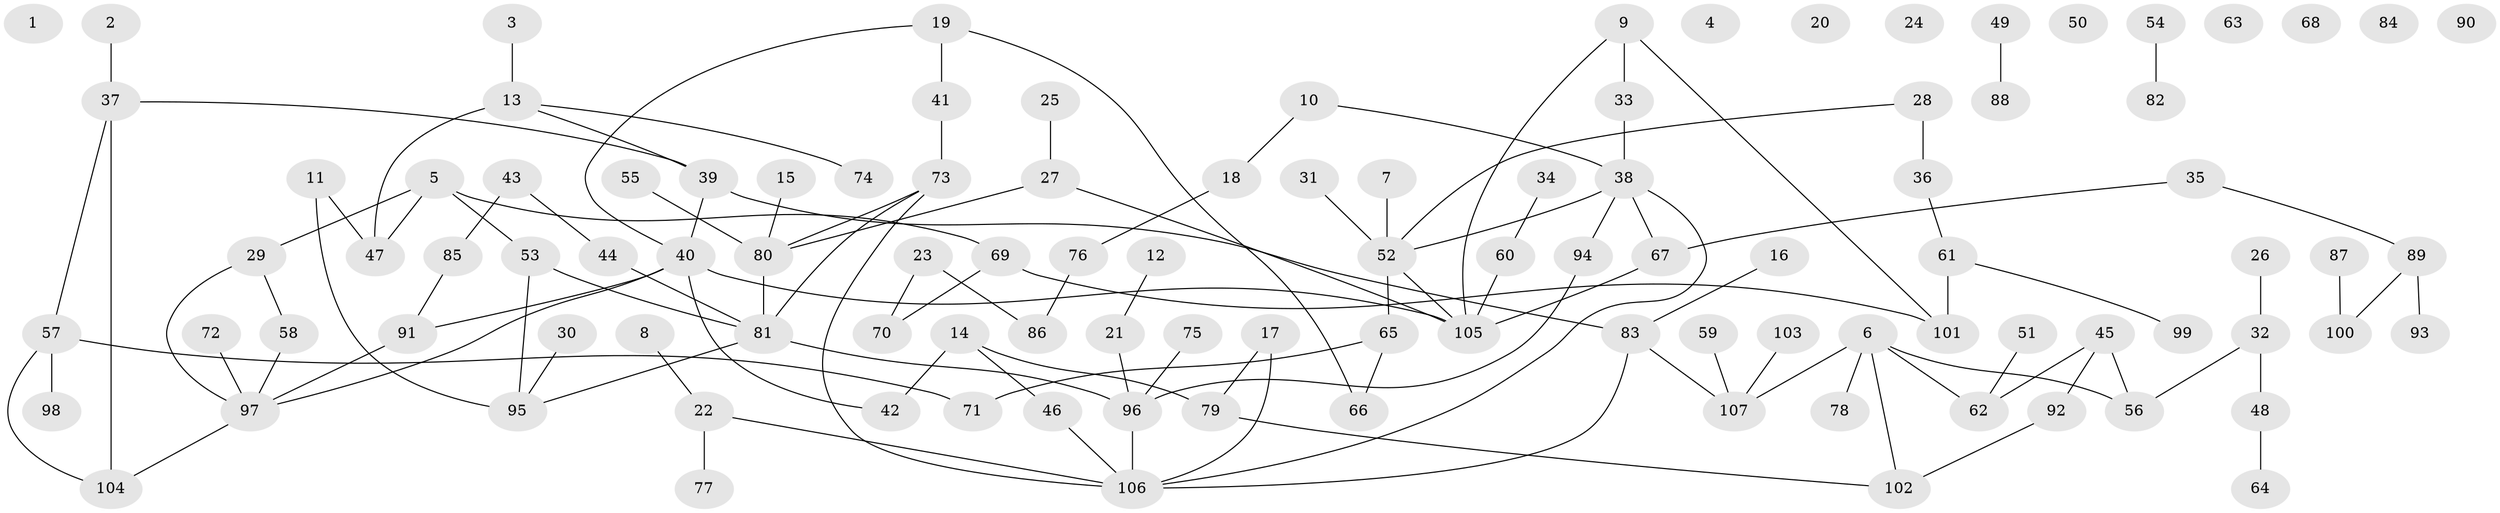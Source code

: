 // Generated by graph-tools (version 1.1) at 2025/39/03/09/25 04:39:35]
// undirected, 107 vertices, 122 edges
graph export_dot {
graph [start="1"]
  node [color=gray90,style=filled];
  1;
  2;
  3;
  4;
  5;
  6;
  7;
  8;
  9;
  10;
  11;
  12;
  13;
  14;
  15;
  16;
  17;
  18;
  19;
  20;
  21;
  22;
  23;
  24;
  25;
  26;
  27;
  28;
  29;
  30;
  31;
  32;
  33;
  34;
  35;
  36;
  37;
  38;
  39;
  40;
  41;
  42;
  43;
  44;
  45;
  46;
  47;
  48;
  49;
  50;
  51;
  52;
  53;
  54;
  55;
  56;
  57;
  58;
  59;
  60;
  61;
  62;
  63;
  64;
  65;
  66;
  67;
  68;
  69;
  70;
  71;
  72;
  73;
  74;
  75;
  76;
  77;
  78;
  79;
  80;
  81;
  82;
  83;
  84;
  85;
  86;
  87;
  88;
  89;
  90;
  91;
  92;
  93;
  94;
  95;
  96;
  97;
  98;
  99;
  100;
  101;
  102;
  103;
  104;
  105;
  106;
  107;
  2 -- 37;
  3 -- 13;
  5 -- 29;
  5 -- 47;
  5 -- 53;
  5 -- 69;
  6 -- 56;
  6 -- 62;
  6 -- 78;
  6 -- 102;
  6 -- 107;
  7 -- 52;
  8 -- 22;
  9 -- 33;
  9 -- 101;
  9 -- 105;
  10 -- 18;
  10 -- 38;
  11 -- 47;
  11 -- 95;
  12 -- 21;
  13 -- 39;
  13 -- 47;
  13 -- 74;
  14 -- 42;
  14 -- 46;
  14 -- 79;
  15 -- 80;
  16 -- 83;
  17 -- 79;
  17 -- 106;
  18 -- 76;
  19 -- 40;
  19 -- 41;
  19 -- 66;
  21 -- 96;
  22 -- 77;
  22 -- 106;
  23 -- 70;
  23 -- 86;
  25 -- 27;
  26 -- 32;
  27 -- 80;
  27 -- 105;
  28 -- 36;
  28 -- 52;
  29 -- 58;
  29 -- 97;
  30 -- 95;
  31 -- 52;
  32 -- 48;
  32 -- 56;
  33 -- 38;
  34 -- 60;
  35 -- 67;
  35 -- 89;
  36 -- 61;
  37 -- 39;
  37 -- 57;
  37 -- 104;
  38 -- 52;
  38 -- 67;
  38 -- 94;
  38 -- 106;
  39 -- 40;
  39 -- 83;
  40 -- 42;
  40 -- 91;
  40 -- 97;
  40 -- 105;
  41 -- 73;
  43 -- 44;
  43 -- 85;
  44 -- 81;
  45 -- 56;
  45 -- 62;
  45 -- 92;
  46 -- 106;
  48 -- 64;
  49 -- 88;
  51 -- 62;
  52 -- 65;
  52 -- 105;
  53 -- 81;
  53 -- 95;
  54 -- 82;
  55 -- 80;
  57 -- 71;
  57 -- 98;
  57 -- 104;
  58 -- 97;
  59 -- 107;
  60 -- 105;
  61 -- 99;
  61 -- 101;
  65 -- 66;
  65 -- 71;
  67 -- 105;
  69 -- 70;
  69 -- 101;
  72 -- 97;
  73 -- 80;
  73 -- 81;
  73 -- 106;
  75 -- 96;
  76 -- 86;
  79 -- 102;
  80 -- 81;
  81 -- 95;
  81 -- 96;
  83 -- 106;
  83 -- 107;
  85 -- 91;
  87 -- 100;
  89 -- 93;
  89 -- 100;
  91 -- 97;
  92 -- 102;
  94 -- 96;
  96 -- 106;
  97 -- 104;
  103 -- 107;
}
